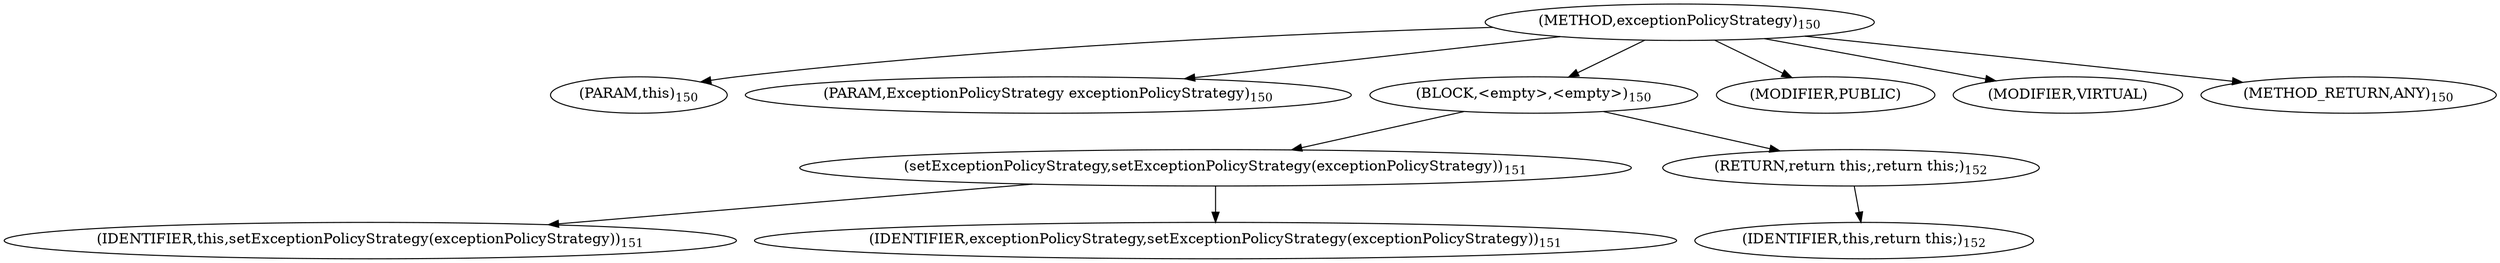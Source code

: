 digraph "exceptionPolicyStrategy" {  
"362" [label = <(METHOD,exceptionPolicyStrategy)<SUB>150</SUB>> ]
"54" [label = <(PARAM,this)<SUB>150</SUB>> ]
"363" [label = <(PARAM,ExceptionPolicyStrategy exceptionPolicyStrategy)<SUB>150</SUB>> ]
"364" [label = <(BLOCK,&lt;empty&gt;,&lt;empty&gt;)<SUB>150</SUB>> ]
"365" [label = <(setExceptionPolicyStrategy,setExceptionPolicyStrategy(exceptionPolicyStrategy))<SUB>151</SUB>> ]
"53" [label = <(IDENTIFIER,this,setExceptionPolicyStrategy(exceptionPolicyStrategy))<SUB>151</SUB>> ]
"366" [label = <(IDENTIFIER,exceptionPolicyStrategy,setExceptionPolicyStrategy(exceptionPolicyStrategy))<SUB>151</SUB>> ]
"367" [label = <(RETURN,return this;,return this;)<SUB>152</SUB>> ]
"55" [label = <(IDENTIFIER,this,return this;)<SUB>152</SUB>> ]
"368" [label = <(MODIFIER,PUBLIC)> ]
"369" [label = <(MODIFIER,VIRTUAL)> ]
"370" [label = <(METHOD_RETURN,ANY)<SUB>150</SUB>> ]
  "362" -> "54" 
  "362" -> "363" 
  "362" -> "364" 
  "362" -> "368" 
  "362" -> "369" 
  "362" -> "370" 
  "364" -> "365" 
  "364" -> "367" 
  "365" -> "53" 
  "365" -> "366" 
  "367" -> "55" 
}
